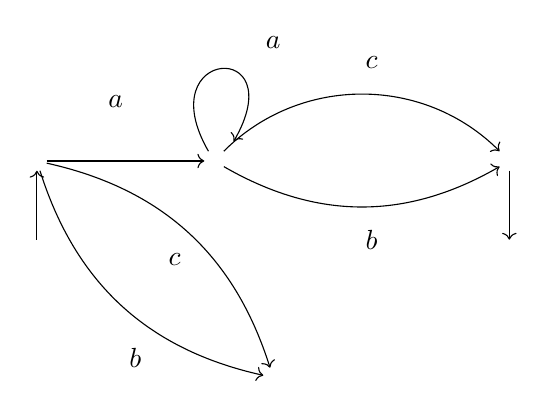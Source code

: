 \begin{tikzpicture}
	\begin{pgfonlayer}{nodelayer}
		\node [style=black] (67) at (1.5, 0) {};
		\node [style=black] (71) at (-0.75, 0) {};
		\node [style=none] (74) at (-0.75, -1) {};
		\node [style=none] (76) at (0.25, 0.75) {$a$};
		\node [style=black] (77) at (5.25, 0) {};
		\node [style=none] (78) at (1.75, 0.25) {};
		\node [style=none] (79) at (2.25, 1.5) {$a$};
		\node [style=none] (82) at (5.25, -1) {};
		\node [style=none] (86) at (3.5, 1.25) {$c$};
		\node [style=none] (87) at (3.5, -1) {$b$};
		\node [style=black] (88) at (2.25, -2.75) {};
		\node [style=none] (89) at (1, -1.25) {$c$};
		\node [style=none] (90) at (0.5, -2.5) {$b$};
	\end{pgfonlayer}
	\begin{pgfonlayer}{edgelayer}
		\draw [->] (71) to (67);
		\draw [->, bend left=45] (67) to (77);
		\draw [->, in=60, out=120, looseness=11.25] (67) to (78.center);
		\draw [->] (74.center) to (71);
		\draw [->] (77) to (82.center);
		\draw [->, bend right] (67) to (77);
		\draw [->, bend left] (71) to (88);
		\draw [->, bend right] (71) to (88);
	\end{pgfonlayer}
\end{tikzpicture}
